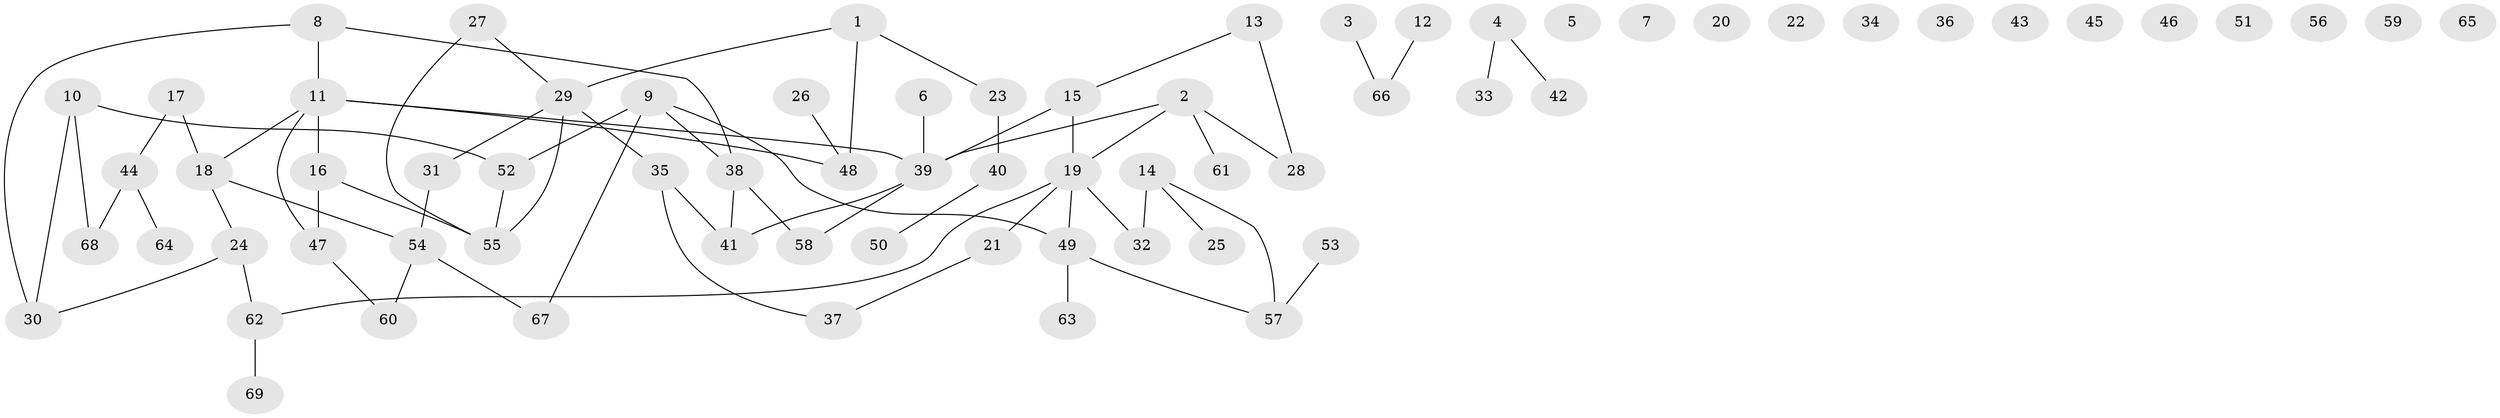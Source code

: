// Generated by graph-tools (version 1.1) at 2025/13/03/09/25 04:13:08]
// undirected, 69 vertices, 72 edges
graph export_dot {
graph [start="1"]
  node [color=gray90,style=filled];
  1;
  2;
  3;
  4;
  5;
  6;
  7;
  8;
  9;
  10;
  11;
  12;
  13;
  14;
  15;
  16;
  17;
  18;
  19;
  20;
  21;
  22;
  23;
  24;
  25;
  26;
  27;
  28;
  29;
  30;
  31;
  32;
  33;
  34;
  35;
  36;
  37;
  38;
  39;
  40;
  41;
  42;
  43;
  44;
  45;
  46;
  47;
  48;
  49;
  50;
  51;
  52;
  53;
  54;
  55;
  56;
  57;
  58;
  59;
  60;
  61;
  62;
  63;
  64;
  65;
  66;
  67;
  68;
  69;
  1 -- 23;
  1 -- 29;
  1 -- 48;
  2 -- 19;
  2 -- 28;
  2 -- 39;
  2 -- 61;
  3 -- 66;
  4 -- 33;
  4 -- 42;
  6 -- 39;
  8 -- 11;
  8 -- 30;
  8 -- 38;
  9 -- 38;
  9 -- 49;
  9 -- 52;
  9 -- 67;
  10 -- 30;
  10 -- 52;
  10 -- 68;
  11 -- 16;
  11 -- 18;
  11 -- 39;
  11 -- 47;
  11 -- 48;
  12 -- 66;
  13 -- 15;
  13 -- 28;
  14 -- 25;
  14 -- 32;
  14 -- 57;
  15 -- 19;
  15 -- 39;
  16 -- 47;
  16 -- 55;
  17 -- 18;
  17 -- 44;
  18 -- 24;
  18 -- 54;
  19 -- 21;
  19 -- 32;
  19 -- 49;
  19 -- 62;
  21 -- 37;
  23 -- 40;
  24 -- 30;
  24 -- 62;
  26 -- 48;
  27 -- 29;
  27 -- 55;
  29 -- 31;
  29 -- 35;
  29 -- 55;
  31 -- 54;
  35 -- 37;
  35 -- 41;
  38 -- 41;
  38 -- 58;
  39 -- 41;
  39 -- 58;
  40 -- 50;
  44 -- 64;
  44 -- 68;
  47 -- 60;
  49 -- 57;
  49 -- 63;
  52 -- 55;
  53 -- 57;
  54 -- 60;
  54 -- 67;
  62 -- 69;
}

